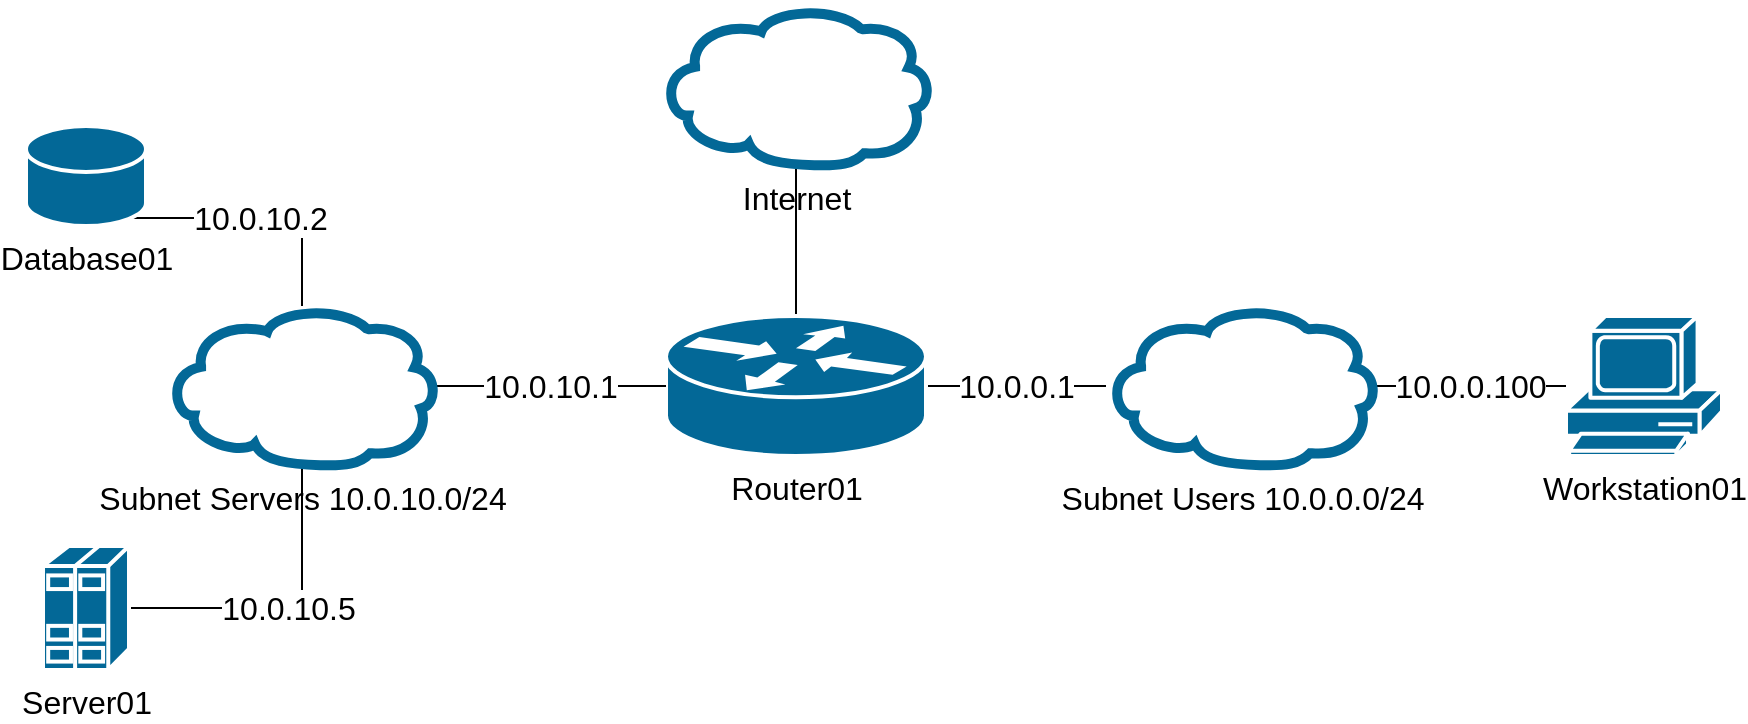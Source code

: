 <mxfile version="14.9.0" type="device"><diagram id="fMFXPOQ1qbzhwsV4PWNb" name="Page-1"><mxGraphModel dx="981" dy="523" grid="1" gridSize="10" guides="1" tooltips="1" connect="1" arrows="1" fold="1" page="1" pageScale="1" pageWidth="850" pageHeight="1100" math="0" shadow="0"><root><mxCell id="0"/><mxCell id="1" parent="0"/><mxCell id="M_2TrALnmCjG1ZJazSMW-13" style="edgeStyle=orthogonalEdgeStyle;rounded=0;orthogonalLoop=1;jettySize=auto;html=1;exitX=0.5;exitY=0;exitDx=0;exitDy=0;exitPerimeter=0;fontSize=16;fontColor=#000000;endArrow=none;endFill=0;" edge="1" parent="1" source="M_2TrALnmCjG1ZJazSMW-1" target="M_2TrALnmCjG1ZJazSMW-12"><mxGeometry relative="1" as="geometry"/></mxCell><mxCell id="M_2TrALnmCjG1ZJazSMW-14" value="&lt;div&gt;10.0.0.1&lt;/div&gt;" style="edgeStyle=orthogonalEdgeStyle;rounded=0;orthogonalLoop=1;jettySize=auto;html=1;exitX=1;exitY=0.5;exitDx=0;exitDy=0;exitPerimeter=0;fontSize=16;fontColor=#000000;endArrow=none;endFill=0;" edge="1" parent="1" source="M_2TrALnmCjG1ZJazSMW-1" target="M_2TrALnmCjG1ZJazSMW-10"><mxGeometry relative="1" as="geometry"/></mxCell><mxCell id="M_2TrALnmCjG1ZJazSMW-1" value="&lt;div style=&quot;font-size: 16px;&quot;&gt;Router01&lt;/div&gt;" style="shape=mxgraph.cisco.routers.router;html=1;pointerEvents=1;dashed=0;fillColor=#036897;strokeColor=#ffffff;strokeWidth=2;verticalLabelPosition=bottom;verticalAlign=top;align=center;outlineConnect=0;fontSize=16;" vertex="1" parent="1"><mxGeometry x="350" y="265" width="130" height="70" as="geometry"/></mxCell><mxCell id="M_2TrALnmCjG1ZJazSMW-8" value="10.0.10.2" style="edgeStyle=orthogonalEdgeStyle;rounded=0;orthogonalLoop=1;jettySize=auto;html=1;exitX=0.88;exitY=0.92;exitDx=0;exitDy=0;exitPerimeter=0;fontSize=16;fontColor=#000000;endArrow=none;endFill=0;" edge="1" parent="1" source="M_2TrALnmCjG1ZJazSMW-2" target="M_2TrALnmCjG1ZJazSMW-5"><mxGeometry relative="1" as="geometry"/></mxCell><mxCell id="M_2TrALnmCjG1ZJazSMW-2" value="&lt;div&gt;Database01&lt;/div&gt;" style="shape=mxgraph.cisco.storage.relational_database;html=1;pointerEvents=1;dashed=0;fillColor=#036897;strokeColor=#ffffff;strokeWidth=2;verticalLabelPosition=bottom;verticalAlign=top;align=center;outlineConnect=0;fontSize=16;" vertex="1" parent="1"><mxGeometry x="30" y="170" width="60" height="50" as="geometry"/></mxCell><mxCell id="M_2TrALnmCjG1ZJazSMW-9" value="&lt;div&gt;10.0.10.5&lt;/div&gt;" style="edgeStyle=orthogonalEdgeStyle;rounded=0;orthogonalLoop=1;jettySize=auto;html=1;exitX=1;exitY=0.5;exitDx=0;exitDy=0;exitPerimeter=0;fontSize=16;fontColor=#000000;endArrow=none;endFill=0;" edge="1" parent="1" source="M_2TrALnmCjG1ZJazSMW-3" target="M_2TrALnmCjG1ZJazSMW-5"><mxGeometry relative="1" as="geometry"/></mxCell><mxCell id="M_2TrALnmCjG1ZJazSMW-3" value="&lt;div&gt;Server01&lt;/div&gt;" style="shape=mxgraph.cisco.servers.standard_host;html=1;pointerEvents=1;dashed=0;fillColor=#036897;strokeColor=#ffffff;strokeWidth=2;verticalLabelPosition=bottom;verticalAlign=top;align=center;outlineConnect=0;fontSize=16;" vertex="1" parent="1"><mxGeometry x="38.5" y="380" width="43" height="62" as="geometry"/></mxCell><mxCell id="M_2TrALnmCjG1ZJazSMW-4" value="&lt;div&gt;Workstation01&lt;/div&gt;" style="shape=mxgraph.cisco.computers_and_peripherals.pc;html=1;pointerEvents=1;dashed=0;fillColor=#036897;strokeColor=#ffffff;strokeWidth=2;verticalLabelPosition=bottom;verticalAlign=top;align=center;outlineConnect=0;fontSize=16;" vertex="1" parent="1"><mxGeometry x="800" y="265" width="78" height="70" as="geometry"/></mxCell><mxCell id="M_2TrALnmCjG1ZJazSMW-11" value="&lt;div&gt;10.0.10.1&lt;/div&gt;" style="edgeStyle=orthogonalEdgeStyle;rounded=0;orthogonalLoop=1;jettySize=auto;html=1;exitX=0.98;exitY=0.5;exitDx=0;exitDy=0;exitPerimeter=0;fontSize=16;fontColor=#000000;endArrow=none;endFill=0;" edge="1" parent="1" source="M_2TrALnmCjG1ZJazSMW-5" target="M_2TrALnmCjG1ZJazSMW-1"><mxGeometry relative="1" as="geometry"/></mxCell><mxCell id="M_2TrALnmCjG1ZJazSMW-5" value="Subnet Servers 10.0.10.0/24" style="shape=mxgraph.cisco.storage.cloud;html=1;pointerEvents=1;strokeWidth=5;verticalLabelPosition=bottom;verticalAlign=top;align=center;outlineConnect=0;fontSize=16;fillColor=none;strokeColor=#036897;" vertex="1" parent="1"><mxGeometry x="100" y="260" width="136" height="80" as="geometry"/></mxCell><mxCell id="M_2TrALnmCjG1ZJazSMW-15" value="10.0.0.100" style="edgeStyle=orthogonalEdgeStyle;rounded=0;orthogonalLoop=1;jettySize=auto;html=1;exitX=0.98;exitY=0.5;exitDx=0;exitDy=0;exitPerimeter=0;fontSize=16;fontColor=#000000;endArrow=none;endFill=0;" edge="1" parent="1" source="M_2TrALnmCjG1ZJazSMW-10" target="M_2TrALnmCjG1ZJazSMW-4"><mxGeometry relative="1" as="geometry"/></mxCell><mxCell id="M_2TrALnmCjG1ZJazSMW-10" value="Subnet Users 10.0.0.0/24" style="shape=mxgraph.cisco.storage.cloud;html=1;pointerEvents=1;strokeWidth=5;verticalLabelPosition=bottom;verticalAlign=top;align=center;outlineConnect=0;fontSize=16;fillColor=none;strokeColor=#036897;" vertex="1" parent="1"><mxGeometry x="570" y="260" width="136" height="80" as="geometry"/></mxCell><mxCell id="M_2TrALnmCjG1ZJazSMW-12" value="Internet" style="shape=mxgraph.cisco.storage.cloud;html=1;pointerEvents=1;strokeWidth=5;verticalLabelPosition=bottom;verticalAlign=top;align=center;outlineConnect=0;fontSize=16;fillColor=none;strokeColor=#036897;" vertex="1" parent="1"><mxGeometry x="347" y="110" width="136" height="80" as="geometry"/></mxCell></root></mxGraphModel></diagram></mxfile>